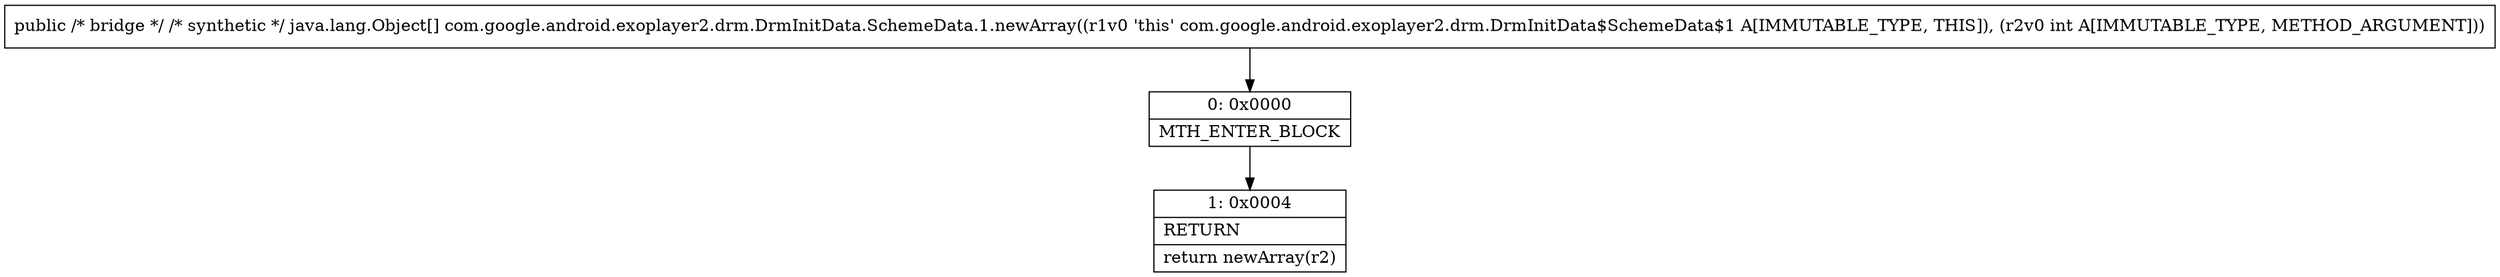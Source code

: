 digraph "CFG forcom.google.android.exoplayer2.drm.DrmInitData.SchemeData.1.newArray(I)[Ljava\/lang\/Object;" {
Node_0 [shape=record,label="{0\:\ 0x0000|MTH_ENTER_BLOCK\l}"];
Node_1 [shape=record,label="{1\:\ 0x0004|RETURN\l|return newArray(r2)\l}"];
MethodNode[shape=record,label="{public \/* bridge *\/ \/* synthetic *\/ java.lang.Object[] com.google.android.exoplayer2.drm.DrmInitData.SchemeData.1.newArray((r1v0 'this' com.google.android.exoplayer2.drm.DrmInitData$SchemeData$1 A[IMMUTABLE_TYPE, THIS]), (r2v0 int A[IMMUTABLE_TYPE, METHOD_ARGUMENT])) }"];
MethodNode -> Node_0;
Node_0 -> Node_1;
}

